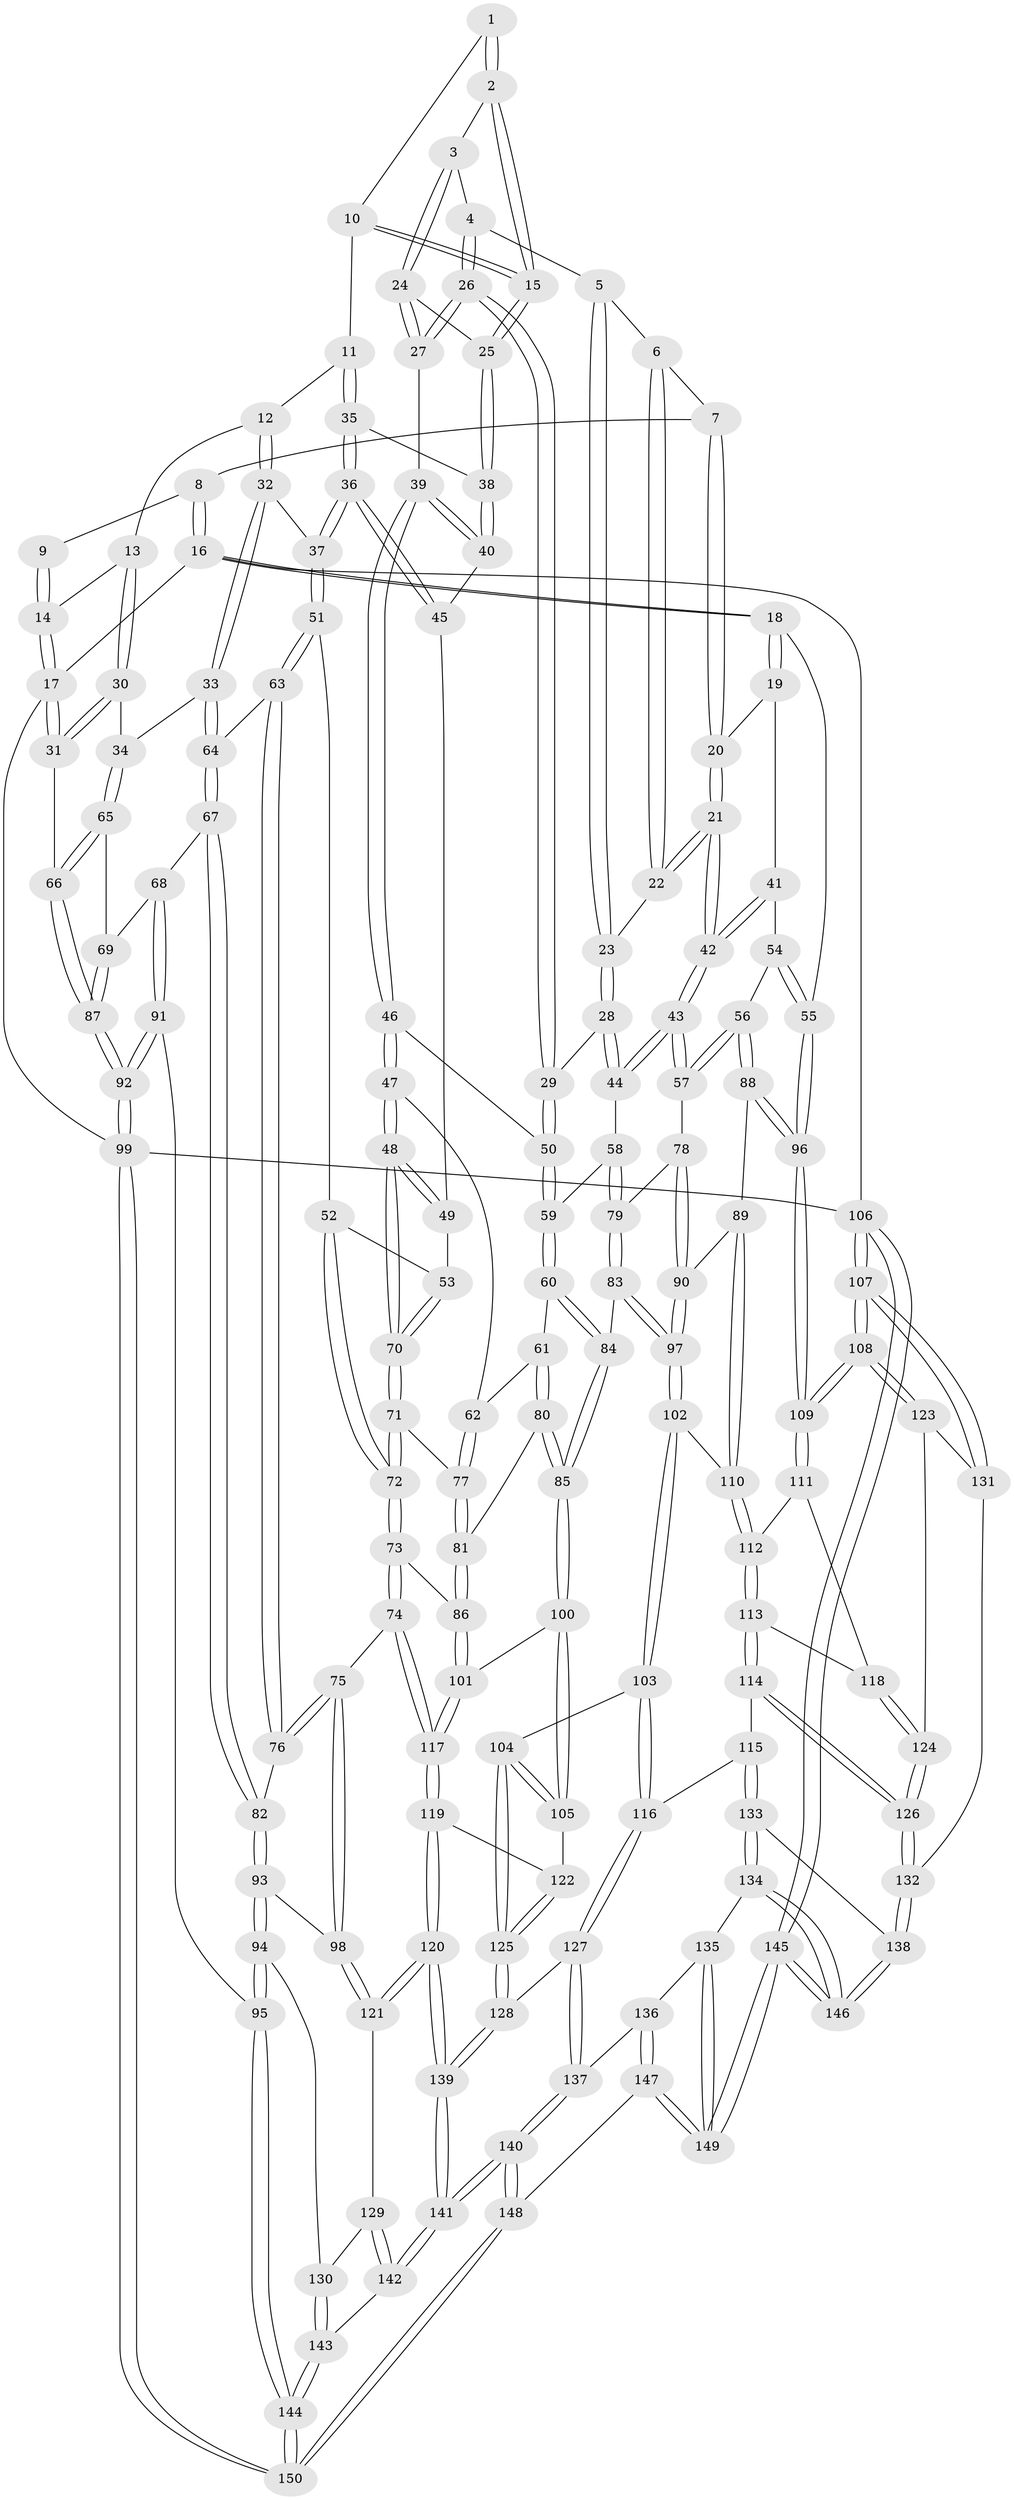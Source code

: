 // Generated by graph-tools (version 1.1) at 2025/03/03/09/25 03:03:25]
// undirected, 150 vertices, 372 edges
graph export_dot {
graph [start="1"]
  node [color=gray90,style=filled];
  1 [pos="+0.4592365881775343+0.023790019042532102"];
  2 [pos="+0.6180780832941638+0.07530248701210521"];
  3 [pos="+0.6199626495565388+0.07506931663037605"];
  4 [pos="+0.6449018837271011+0.06724221715243081"];
  5 [pos="+0.7772712874792953+0"];
  6 [pos="+0.7867490696540241+0"];
  7 [pos="+0.8109649048435738+0"];
  8 [pos="+0.823392256805245+0"];
  9 [pos="+0.4580620643659924+0"];
  10 [pos="+0.45666841925119295+0.02822947644828659"];
  11 [pos="+0.3024161214491053+0.0985877034201951"];
  12 [pos="+0.1998665747373614+0.02436102020496246"];
  13 [pos="+0.19707318851354538+0.020621067800656846"];
  14 [pos="+0+0"];
  15 [pos="+0.4792830411413982+0.16146818923569065"];
  16 [pos="+1+0"];
  17 [pos="+0+0"];
  18 [pos="+1+0.06090730815105808"];
  19 [pos="+0.9343903630123085+0.18365878187824228"];
  20 [pos="+0.9288087529346685+0.18330132533867344"];
  21 [pos="+0.8814300971566171+0.20823490612116008"];
  22 [pos="+0.8657006659575529+0.20263904303250374"];
  23 [pos="+0.7826025836497903+0.2021270230507318"];
  24 [pos="+0.5660652337737657+0.19858543669394563"];
  25 [pos="+0.4786243172577025+0.16309039711516918"];
  26 [pos="+0.6804715261348799+0.23057051128802866"];
  27 [pos="+0.5750643918035441+0.2101224652195655"];
  28 [pos="+0.7207169275002516+0.2528649672604359"];
  29 [pos="+0.6853510474183349+0.23777912061684445"];
  30 [pos="+0.08731230038563846+0.21682386123452718"];
  31 [pos="+0+0"];
  32 [pos="+0.17923528048758366+0.2596394386113172"];
  33 [pos="+0.11098561322705575+0.2892033957243978"];
  34 [pos="+0.11068953765859849+0.28914360271419187"];
  35 [pos="+0.31302430548427196+0.11934909772629172"];
  36 [pos="+0.2718312336412067+0.2728990808999461"];
  37 [pos="+0.2653404830424042+0.28202097866578607"];
  38 [pos="+0.43806448473895304+0.20307603619644005"];
  39 [pos="+0.5368940836566222+0.27362968875585014"];
  40 [pos="+0.43821741131123715+0.21867498961265533"];
  41 [pos="+0.9770979152844234+0.2934767020862329"];
  42 [pos="+0.8842103255003096+0.3086144461430267"];
  43 [pos="+0.8488389546052248+0.3629343965451462"];
  44 [pos="+0.7436099954406621+0.30520786718652765"];
  45 [pos="+0.4331828522158979+0.22881936715650492"];
  46 [pos="+0.5539823407029612+0.3030867192857953"];
  47 [pos="+0.5201420439493999+0.34669751126835935"];
  48 [pos="+0.42785095663394523+0.3518757242942712"];
  49 [pos="+0.4318904190780932+0.23759367695339276"];
  50 [pos="+0.5999083977355963+0.3075208801624115"];
  51 [pos="+0.2830280623749993+0.32594475634857784"];
  52 [pos="+0.2904310483798438+0.3285833646962667"];
  53 [pos="+0.30260247643413163+0.32928362267959016"];
  54 [pos="+0.9925028496688876+0.29816270529995126"];
  55 [pos="+1+0.3002407122668097"];
  56 [pos="+0.9201398847630046+0.4350250994150054"];
  57 [pos="+0.8595645797823186+0.3986069539766965"];
  58 [pos="+0.6967007811565867+0.37698427378656973"];
  59 [pos="+0.6240703342236155+0.3885136602791283"];
  60 [pos="+0.6195239317615086+0.39501204539592794"];
  61 [pos="+0.5703595516718912+0.39999618239071916"];
  62 [pos="+0.5384227979411406+0.38548826938933617"];
  63 [pos="+0.25315349264042786+0.37740133845853885"];
  64 [pos="+0.1442325115034686+0.3636778635957307"];
  65 [pos="+0.05653220683233728+0.3074919427815289"];
  66 [pos="+0+0.28069561124951437"];
  67 [pos="+0.13827019240546443+0.4540697079891146"];
  68 [pos="+0.09100620895790518+0.4579099562587815"];
  69 [pos="+0.05409517566468072+0.421817659506158"];
  70 [pos="+0.4264980564030047+0.3536892501127766"];
  71 [pos="+0.42390712626474397+0.38767361677913686"];
  72 [pos="+0.37705119355242805+0.47734667006517834"];
  73 [pos="+0.36256425483083077+0.5345415126634353"];
  74 [pos="+0.3420996941704911+0.5518603510171314"];
  75 [pos="+0.33836117534277277+0.552816683312974"];
  76 [pos="+0.24691220446395373+0.45947045082107546"];
  77 [pos="+0.5045775033023537+0.43248315368911106"];
  78 [pos="+0.8585101884972857+0.39960035844585623"];
  79 [pos="+0.7277552771828298+0.4686403674861702"];
  80 [pos="+0.5399393639945607+0.497427760941356"];
  81 [pos="+0.5227737537299313+0.4947427304632285"];
  82 [pos="+0.14573972158781226+0.45942714545540747"];
  83 [pos="+0.7093369677225416+0.508960208226095"];
  84 [pos="+0.630064945485767+0.49775064199363056"];
  85 [pos="+0.5870634554677503+0.5192296402907184"];
  86 [pos="+0.4397039333470894+0.5297100553691568"];
  87 [pos="+0+0.44389953208940797"];
  88 [pos="+0.964522294756901+0.4732289712017773"];
  89 [pos="+0.8900950339766673+0.5657274322365965"];
  90 [pos="+0.8132748710001082+0.5280888991119581"];
  91 [pos="+0+0.7216503134791201"];
  92 [pos="+0+0.729277613452614"];
  93 [pos="+0.1515342758587385+0.6585418355639856"];
  94 [pos="+0.07035456949892416+0.7191089579578691"];
  95 [pos="+0+0.723989530616645"];
  96 [pos="+1+0.5011443671191336"];
  97 [pos="+0.7330053606708874+0.5498419868463588"];
  98 [pos="+0.2812691259119454+0.6155100576121925"];
  99 [pos="+0+1"];
  100 [pos="+0.5796399419976941+0.6272591342447141"];
  101 [pos="+0.5433927601955335+0.6279879520584087"];
  102 [pos="+0.7335480687320547+0.5767638644604245"];
  103 [pos="+0.7189052999741878+0.660840577667632"];
  104 [pos="+0.6695386913249795+0.6622226551049127"];
  105 [pos="+0.5875138193614577+0.6356947968012953"];
  106 [pos="+1+1"];
  107 [pos="+1+1"];
  108 [pos="+1+0.7938703967331409"];
  109 [pos="+1+0.580185451949965"];
  110 [pos="+0.885614600125045+0.596072941085676"];
  111 [pos="+0.9650938855099013+0.6431613569824313"];
  112 [pos="+0.8863741332113224+0.6045115661871613"];
  113 [pos="+0.8371745251558524+0.683702239569846"];
  114 [pos="+0.8063178831390909+0.7101053156157988"];
  115 [pos="+0.7789182037460621+0.7121172141419045"];
  116 [pos="+0.7568834419895585+0.702965140636351"];
  117 [pos="+0.4524108413930449+0.6742753306258034"];
  118 [pos="+0.9424709833025564+0.695662947987419"];
  119 [pos="+0.4542736008123199+0.7439095902211942"];
  120 [pos="+0.43033166983555793+0.8168556629815734"];
  121 [pos="+0.3324994446761585+0.7370619151215011"];
  122 [pos="+0.5598534511168527+0.7094282264079775"];
  123 [pos="+0.9663953769451629+0.7572317497301952"];
  124 [pos="+0.9640126104410638+0.756731114258384"];
  125 [pos="+0.5946199536747656+0.7890927488704572"];
  126 [pos="+0.8935765979816269+0.7841339030885647"];
  127 [pos="+0.6547970254229589+0.8249449606199134"];
  128 [pos="+0.5945024834095791+0.7918927119285022"];
  129 [pos="+0.20856467087206276+0.8206274704763141"];
  130 [pos="+0.07444061629519864+0.7226976237361141"];
  131 [pos="+0.9533218338978587+0.8781183333520842"];
  132 [pos="+0.8908753635840536+0.8354794513455293"];
  133 [pos="+0.7792929916796385+0.7817491257369964"];
  134 [pos="+0.7218475409727+0.9044427985937334"];
  135 [pos="+0.7049472660762238+0.9059429949669642"];
  136 [pos="+0.7045647446086853+0.9058270992400663"];
  137 [pos="+0.6760951762153722+0.8856152620301438"];
  138 [pos="+0.840068860848912+0.8764704778208215"];
  139 [pos="+0.4391295162565754+0.8596711710267274"];
  140 [pos="+0.41867558130346544+0.9797471005484263"];
  141 [pos="+0.4146736317600048+0.9653259451923809"];
  142 [pos="+0.2488675232096037+0.8780837239959434"];
  143 [pos="+0.15451271845871317+0.9564924334829854"];
  144 [pos="+0.1436720320704262+0.9734601361703153"];
  145 [pos="+1+1"];
  146 [pos="+0.8127643750638023+0.930682478687048"];
  147 [pos="+0.4747142492023646+1"];
  148 [pos="+0.4238698114132399+1"];
  149 [pos="+0.7197313439779641+1"];
  150 [pos="+0+1"];
  1 -- 2;
  1 -- 2;
  1 -- 10;
  2 -- 3;
  2 -- 15;
  2 -- 15;
  3 -- 4;
  3 -- 24;
  3 -- 24;
  4 -- 5;
  4 -- 26;
  4 -- 26;
  5 -- 6;
  5 -- 23;
  5 -- 23;
  6 -- 7;
  6 -- 22;
  6 -- 22;
  7 -- 8;
  7 -- 20;
  7 -- 20;
  8 -- 9;
  8 -- 16;
  8 -- 16;
  9 -- 14;
  9 -- 14;
  10 -- 11;
  10 -- 15;
  10 -- 15;
  11 -- 12;
  11 -- 35;
  11 -- 35;
  12 -- 13;
  12 -- 32;
  12 -- 32;
  13 -- 14;
  13 -- 30;
  13 -- 30;
  14 -- 17;
  14 -- 17;
  15 -- 25;
  15 -- 25;
  16 -- 17;
  16 -- 18;
  16 -- 18;
  16 -- 106;
  17 -- 31;
  17 -- 31;
  17 -- 99;
  18 -- 19;
  18 -- 19;
  18 -- 55;
  19 -- 20;
  19 -- 41;
  20 -- 21;
  20 -- 21;
  21 -- 22;
  21 -- 22;
  21 -- 42;
  21 -- 42;
  22 -- 23;
  23 -- 28;
  23 -- 28;
  24 -- 25;
  24 -- 27;
  24 -- 27;
  25 -- 38;
  25 -- 38;
  26 -- 27;
  26 -- 27;
  26 -- 29;
  26 -- 29;
  27 -- 39;
  28 -- 29;
  28 -- 44;
  28 -- 44;
  29 -- 50;
  29 -- 50;
  30 -- 31;
  30 -- 31;
  30 -- 34;
  31 -- 66;
  32 -- 33;
  32 -- 33;
  32 -- 37;
  33 -- 34;
  33 -- 64;
  33 -- 64;
  34 -- 65;
  34 -- 65;
  35 -- 36;
  35 -- 36;
  35 -- 38;
  36 -- 37;
  36 -- 37;
  36 -- 45;
  36 -- 45;
  37 -- 51;
  37 -- 51;
  38 -- 40;
  38 -- 40;
  39 -- 40;
  39 -- 40;
  39 -- 46;
  39 -- 46;
  40 -- 45;
  41 -- 42;
  41 -- 42;
  41 -- 54;
  42 -- 43;
  42 -- 43;
  43 -- 44;
  43 -- 44;
  43 -- 57;
  43 -- 57;
  44 -- 58;
  45 -- 49;
  46 -- 47;
  46 -- 47;
  46 -- 50;
  47 -- 48;
  47 -- 48;
  47 -- 62;
  48 -- 49;
  48 -- 49;
  48 -- 70;
  48 -- 70;
  49 -- 53;
  50 -- 59;
  50 -- 59;
  51 -- 52;
  51 -- 63;
  51 -- 63;
  52 -- 53;
  52 -- 72;
  52 -- 72;
  53 -- 70;
  53 -- 70;
  54 -- 55;
  54 -- 55;
  54 -- 56;
  55 -- 96;
  55 -- 96;
  56 -- 57;
  56 -- 57;
  56 -- 88;
  56 -- 88;
  57 -- 78;
  58 -- 59;
  58 -- 79;
  58 -- 79;
  59 -- 60;
  59 -- 60;
  60 -- 61;
  60 -- 84;
  60 -- 84;
  61 -- 62;
  61 -- 80;
  61 -- 80;
  62 -- 77;
  62 -- 77;
  63 -- 64;
  63 -- 76;
  63 -- 76;
  64 -- 67;
  64 -- 67;
  65 -- 66;
  65 -- 66;
  65 -- 69;
  66 -- 87;
  66 -- 87;
  67 -- 68;
  67 -- 82;
  67 -- 82;
  68 -- 69;
  68 -- 91;
  68 -- 91;
  69 -- 87;
  69 -- 87;
  70 -- 71;
  70 -- 71;
  71 -- 72;
  71 -- 72;
  71 -- 77;
  72 -- 73;
  72 -- 73;
  73 -- 74;
  73 -- 74;
  73 -- 86;
  74 -- 75;
  74 -- 117;
  74 -- 117;
  75 -- 76;
  75 -- 76;
  75 -- 98;
  75 -- 98;
  76 -- 82;
  77 -- 81;
  77 -- 81;
  78 -- 79;
  78 -- 90;
  78 -- 90;
  79 -- 83;
  79 -- 83;
  80 -- 81;
  80 -- 85;
  80 -- 85;
  81 -- 86;
  81 -- 86;
  82 -- 93;
  82 -- 93;
  83 -- 84;
  83 -- 97;
  83 -- 97;
  84 -- 85;
  84 -- 85;
  85 -- 100;
  85 -- 100;
  86 -- 101;
  86 -- 101;
  87 -- 92;
  87 -- 92;
  88 -- 89;
  88 -- 96;
  88 -- 96;
  89 -- 90;
  89 -- 110;
  89 -- 110;
  90 -- 97;
  90 -- 97;
  91 -- 92;
  91 -- 92;
  91 -- 95;
  92 -- 99;
  92 -- 99;
  93 -- 94;
  93 -- 94;
  93 -- 98;
  94 -- 95;
  94 -- 95;
  94 -- 130;
  95 -- 144;
  95 -- 144;
  96 -- 109;
  96 -- 109;
  97 -- 102;
  97 -- 102;
  98 -- 121;
  98 -- 121;
  99 -- 150;
  99 -- 150;
  99 -- 106;
  100 -- 101;
  100 -- 105;
  100 -- 105;
  101 -- 117;
  101 -- 117;
  102 -- 103;
  102 -- 103;
  102 -- 110;
  103 -- 104;
  103 -- 116;
  103 -- 116;
  104 -- 105;
  104 -- 105;
  104 -- 125;
  104 -- 125;
  105 -- 122;
  106 -- 107;
  106 -- 107;
  106 -- 145;
  106 -- 145;
  107 -- 108;
  107 -- 108;
  107 -- 131;
  107 -- 131;
  108 -- 109;
  108 -- 109;
  108 -- 123;
  108 -- 123;
  109 -- 111;
  109 -- 111;
  110 -- 112;
  110 -- 112;
  111 -- 112;
  111 -- 118;
  112 -- 113;
  112 -- 113;
  113 -- 114;
  113 -- 114;
  113 -- 118;
  114 -- 115;
  114 -- 126;
  114 -- 126;
  115 -- 116;
  115 -- 133;
  115 -- 133;
  116 -- 127;
  116 -- 127;
  117 -- 119;
  117 -- 119;
  118 -- 124;
  118 -- 124;
  119 -- 120;
  119 -- 120;
  119 -- 122;
  120 -- 121;
  120 -- 121;
  120 -- 139;
  120 -- 139;
  121 -- 129;
  122 -- 125;
  122 -- 125;
  123 -- 124;
  123 -- 131;
  124 -- 126;
  124 -- 126;
  125 -- 128;
  125 -- 128;
  126 -- 132;
  126 -- 132;
  127 -- 128;
  127 -- 137;
  127 -- 137;
  128 -- 139;
  128 -- 139;
  129 -- 130;
  129 -- 142;
  129 -- 142;
  130 -- 143;
  130 -- 143;
  131 -- 132;
  132 -- 138;
  132 -- 138;
  133 -- 134;
  133 -- 134;
  133 -- 138;
  134 -- 135;
  134 -- 146;
  134 -- 146;
  135 -- 136;
  135 -- 149;
  135 -- 149;
  136 -- 137;
  136 -- 147;
  136 -- 147;
  137 -- 140;
  137 -- 140;
  138 -- 146;
  138 -- 146;
  139 -- 141;
  139 -- 141;
  140 -- 141;
  140 -- 141;
  140 -- 148;
  140 -- 148;
  141 -- 142;
  141 -- 142;
  142 -- 143;
  143 -- 144;
  143 -- 144;
  144 -- 150;
  144 -- 150;
  145 -- 146;
  145 -- 146;
  145 -- 149;
  145 -- 149;
  147 -- 148;
  147 -- 149;
  147 -- 149;
  148 -- 150;
  148 -- 150;
}
